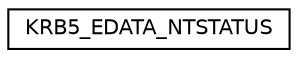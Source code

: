 digraph "Graphical Class Hierarchy"
{
 // LATEX_PDF_SIZE
  edge [fontname="Helvetica",fontsize="10",labelfontname="Helvetica",labelfontsize="10"];
  node [fontname="Helvetica",fontsize="10",shape=record];
  rankdir="LR";
  Node0 [label="KRB5_EDATA_NTSTATUS",height=0.2,width=0.4,color="black", fillcolor="white", style="filled",URL="$struct_k_r_b5___e_d_a_t_a___n_t_s_t_a_t_u_s.html",tooltip=" "];
}

